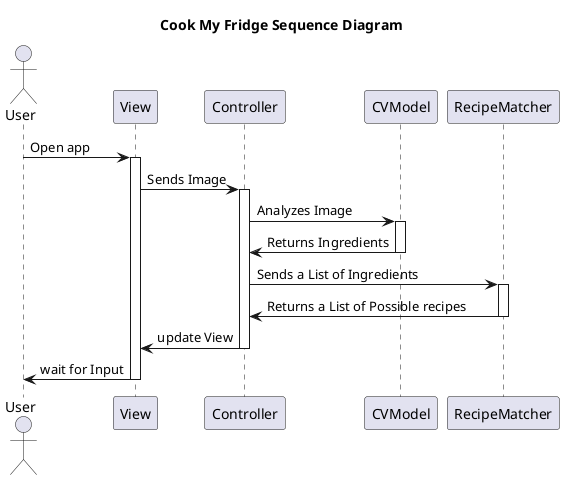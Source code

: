 @startuml
title Cook My Fridge Sequence Diagram

actor User
participant View
participant Controller
participant CVModel
participant RecipeMatcher

User -> View: Open app
activate View
View -> Controller: Sends Image
activate Controller
Controller -> CVModel: Analyzes Image
activate CVModel
CVModel -> Controller: Returns Ingredients
deactivate CVModel

Controller-> RecipeMatcher: Sends a List of Ingredients
activate RecipeMatcher
RecipeMatcher-> Controller: Returns a List of Possible recipes
deactivate RecipeMatcher

Controller-> View: update View
deactivate Controller
View -> User : wait for Input
deactivate View

@enduml
